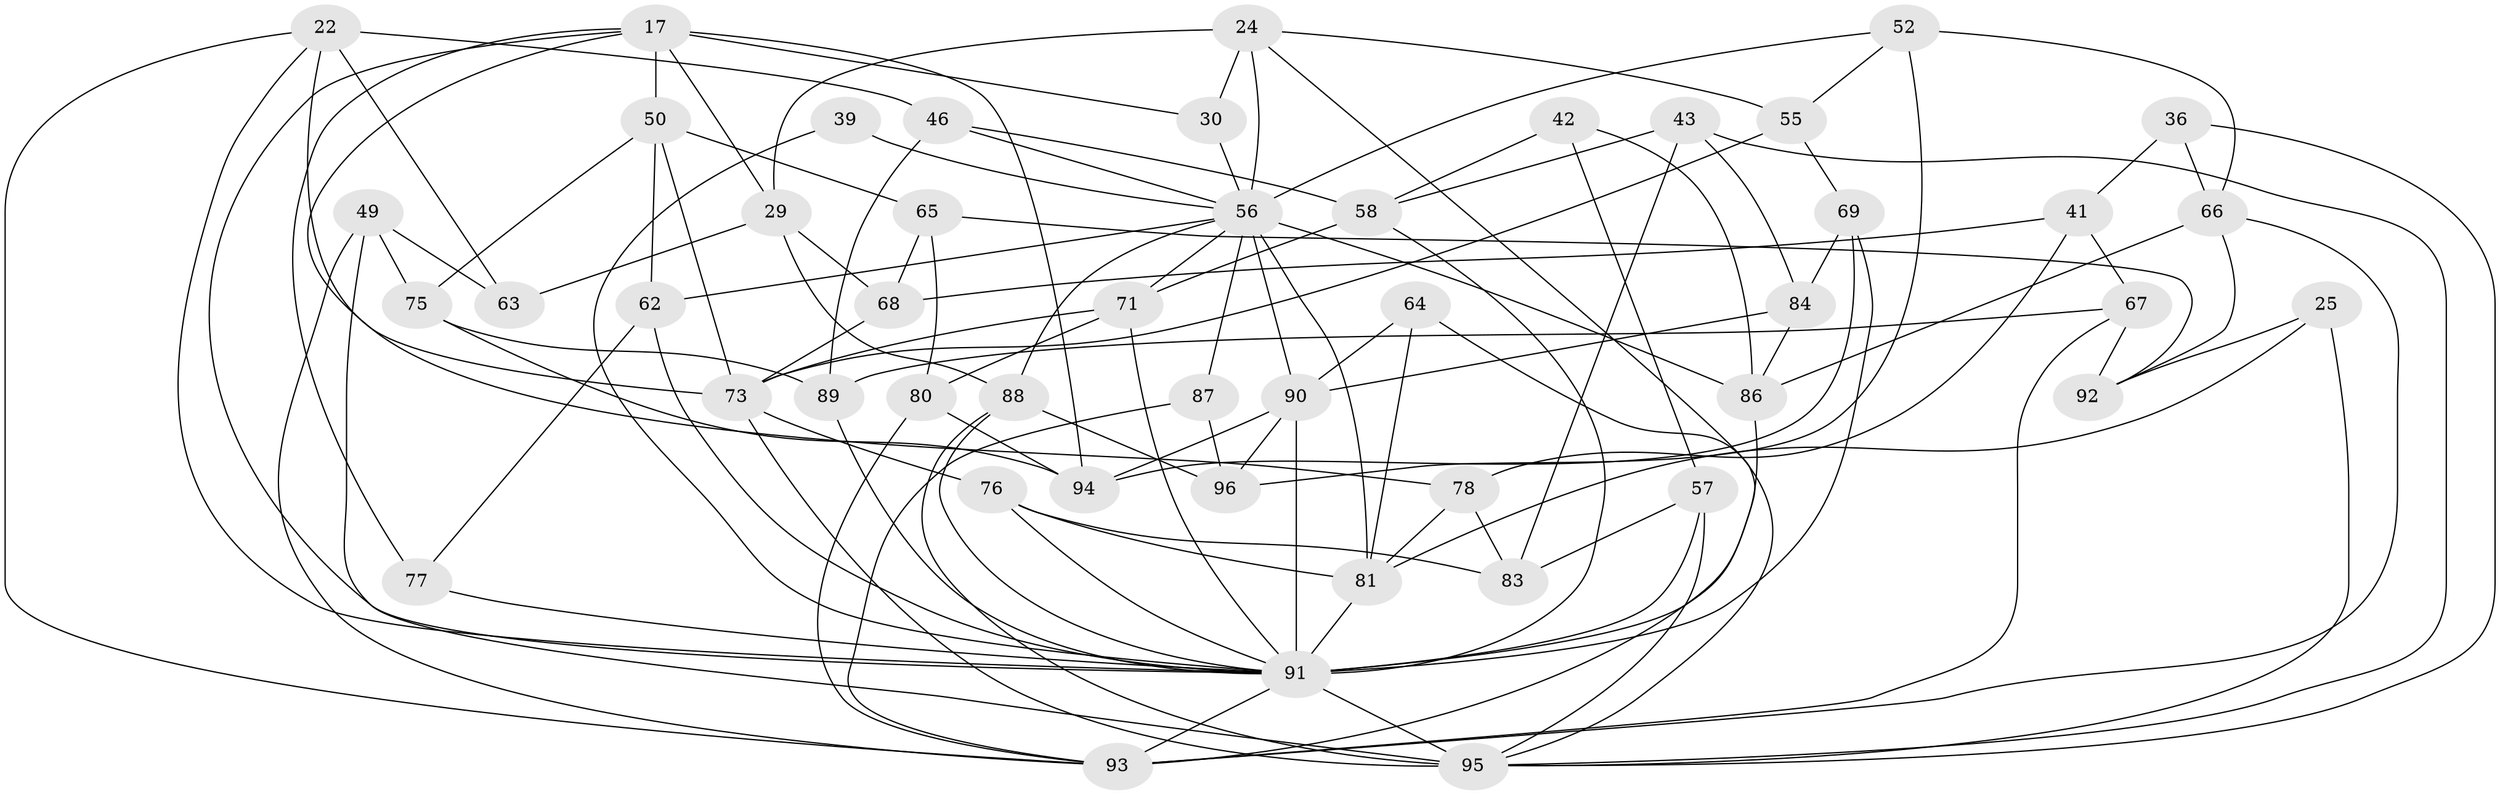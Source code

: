 // original degree distribution, {4: 1.0}
// Generated by graph-tools (version 1.1) at 2025/57/03/09/25 04:57:05]
// undirected, 48 vertices, 116 edges
graph export_dot {
graph [start="1"]
  node [color=gray90,style=filled];
  17 [super="+8+15"];
  22 [super="+21"];
  24 [super="+5"];
  25;
  29 [super="+28"];
  30;
  36;
  39;
  41;
  42;
  43;
  46;
  49;
  50 [super="+33"];
  52;
  55;
  56 [super="+11+48+34"];
  57 [super="+38"];
  58 [super="+7"];
  62;
  63;
  64;
  65;
  66 [super="+9"];
  67;
  68;
  69 [super="+51"];
  71 [super="+61"];
  73 [super="+19"];
  75;
  76;
  77;
  78;
  80;
  81 [super="+12+44"];
  83;
  84;
  86 [super="+59"];
  87;
  88 [super="+18+79"];
  89;
  90 [super="+10+85"];
  91 [super="+26+47+74+72+82"];
  92;
  93 [super="+1+53"];
  94 [super="+54"];
  95 [super="+70"];
  96;
  17 -- 94;
  17 -- 50 [weight=2];
  17 -- 29;
  17 -- 30;
  17 -- 77;
  17 -- 78;
  17 -- 91;
  22 -- 63 [weight=2];
  22 -- 46;
  22 -- 93;
  22 -- 73;
  22 -- 91;
  24 -- 30 [weight=2];
  24 -- 55;
  24 -- 93;
  24 -- 56;
  24 -- 29;
  25 -- 92;
  25 -- 81 [weight=2];
  25 -- 95;
  29 -- 63;
  29 -- 88 [weight=2];
  29 -- 68;
  30 -- 56;
  36 -- 66 [weight=2];
  36 -- 41;
  36 -- 95;
  39 -- 56 [weight=2];
  39 -- 91 [weight=2];
  41 -- 67;
  41 -- 78;
  41 -- 68;
  42 -- 58 [weight=2];
  42 -- 86;
  42 -- 57;
  43 -- 83;
  43 -- 95;
  43 -- 84;
  43 -- 58;
  46 -- 89;
  46 -- 58;
  46 -- 56;
  49 -- 93;
  49 -- 75;
  49 -- 63;
  49 -- 95;
  50 -- 65;
  50 -- 62;
  50 -- 73;
  50 -- 75;
  52 -- 96;
  52 -- 66;
  52 -- 55;
  52 -- 56;
  55 -- 69;
  55 -- 73;
  56 -- 81 [weight=2];
  56 -- 71;
  56 -- 86;
  56 -- 87 [weight=2];
  56 -- 90 [weight=3];
  56 -- 62;
  56 -- 88 [weight=2];
  57 -- 91 [weight=3];
  57 -- 83;
  57 -- 95;
  58 -- 71;
  58 -- 91;
  62 -- 77;
  62 -- 91;
  64 -- 90 [weight=2];
  64 -- 95;
  64 -- 81;
  65 -- 80;
  65 -- 68;
  65 -- 92;
  66 -- 92;
  66 -- 93;
  66 -- 86;
  67 -- 92;
  67 -- 93;
  67 -- 89;
  68 -- 73;
  69 -- 94 [weight=2];
  69 -- 91 [weight=2];
  69 -- 84;
  71 -- 80;
  71 -- 73 [weight=2];
  71 -- 91;
  73 -- 76;
  73 -- 95;
  75 -- 89;
  75 -- 94;
  76 -- 83;
  76 -- 91;
  76 -- 81;
  77 -- 91 [weight=2];
  78 -- 83;
  78 -- 81;
  80 -- 93;
  80 -- 94;
  81 -- 91 [weight=3];
  84 -- 86;
  84 -- 90;
  86 -- 91 [weight=2];
  87 -- 96;
  87 -- 93;
  88 -- 96;
  88 -- 91 [weight=2];
  88 -- 95;
  89 -- 91;
  90 -- 96;
  90 -- 94;
  90 -- 91 [weight=2];
  91 -- 93;
  91 -- 95 [weight=2];
}
